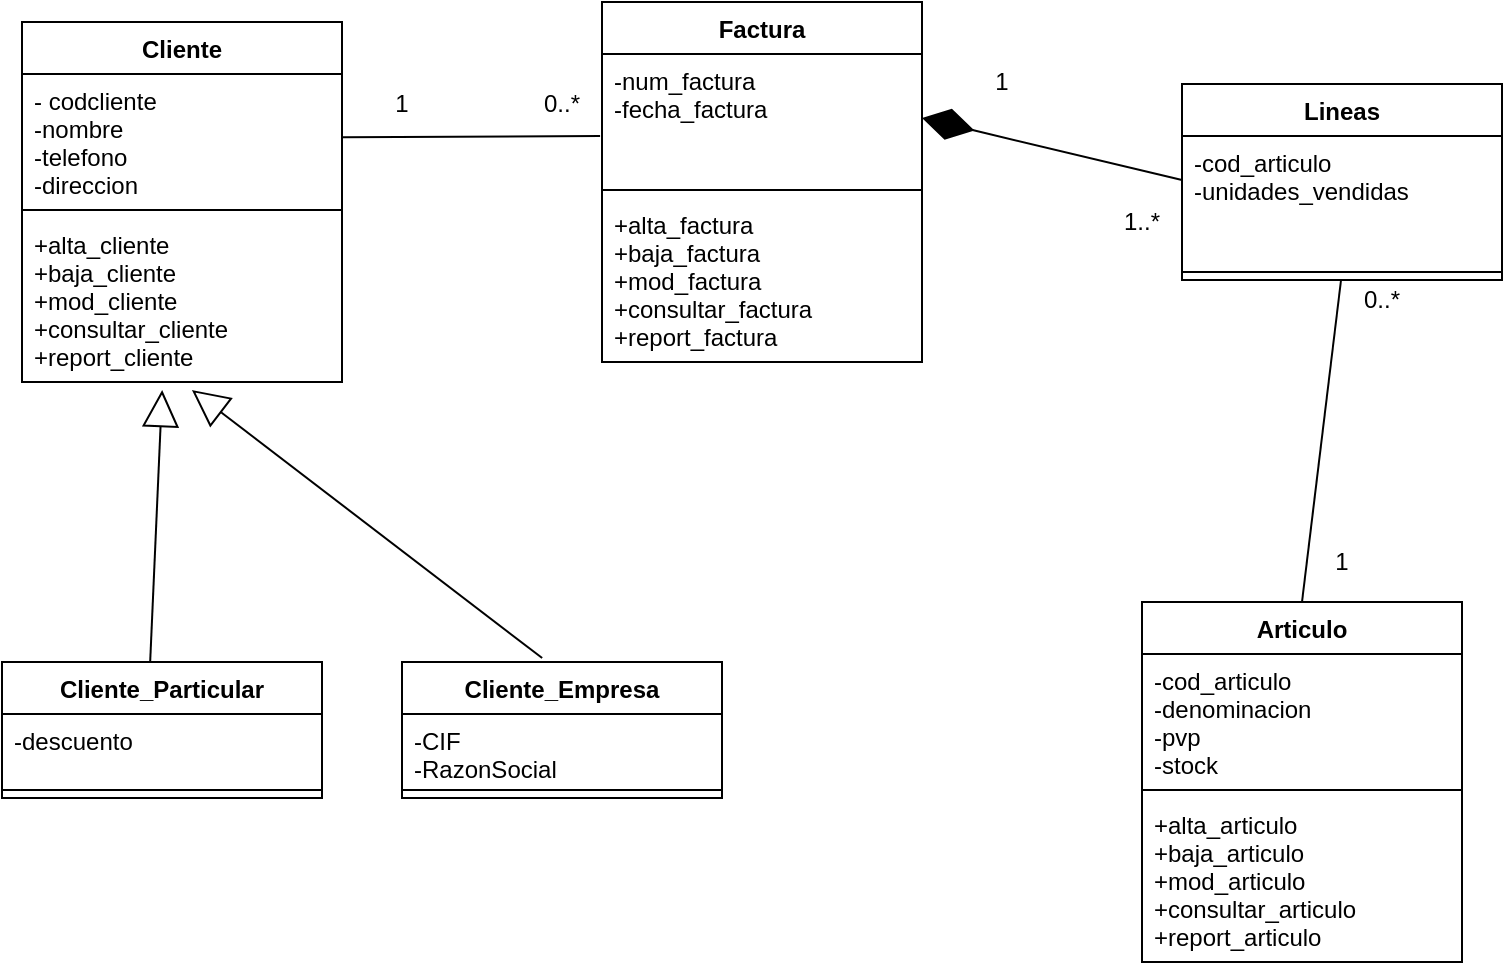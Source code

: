 <mxfile version="14.4.3" type="device"><diagram id="8LgwYmNr-2fveGeZFSl6" name="Página-1"><mxGraphModel dx="1086" dy="806" grid="1" gridSize="10" guides="1" tooltips="1" connect="1" arrows="1" fold="1" page="1" pageScale="1" pageWidth="827" pageHeight="1169" math="0" shadow="0"><root><mxCell id="0"/><mxCell id="1" parent="0"/><mxCell id="lFLMs8SfJ4EPIwoGEKOU-1" value="Cliente" style="swimlane;fontStyle=1;align=center;verticalAlign=top;childLayout=stackLayout;horizontal=1;startSize=26;horizontalStack=0;resizeParent=1;resizeParentMax=0;resizeLast=0;collapsible=1;marginBottom=0;" parent="1" vertex="1"><mxGeometry x="60" y="130" width="160" height="180" as="geometry"/></mxCell><mxCell id="lFLMs8SfJ4EPIwoGEKOU-2" value="- codcliente&#10;-nombre&#10;-telefono&#10;-direccion&#10;" style="text;strokeColor=none;fillColor=none;align=left;verticalAlign=top;spacingLeft=4;spacingRight=4;overflow=hidden;rotatable=0;points=[[0,0.5],[1,0.5]];portConstraint=eastwest;" parent="lFLMs8SfJ4EPIwoGEKOU-1" vertex="1"><mxGeometry y="26" width="160" height="64" as="geometry"/></mxCell><mxCell id="lFLMs8SfJ4EPIwoGEKOU-3" value="" style="line;strokeWidth=1;fillColor=none;align=left;verticalAlign=middle;spacingTop=-1;spacingLeft=3;spacingRight=3;rotatable=0;labelPosition=right;points=[];portConstraint=eastwest;" parent="lFLMs8SfJ4EPIwoGEKOU-1" vertex="1"><mxGeometry y="90" width="160" height="8" as="geometry"/></mxCell><mxCell id="lFLMs8SfJ4EPIwoGEKOU-4" value="+alta_cliente&#10;+baja_cliente&#10;+mod_cliente&#10;+consultar_cliente&#10;+report_cliente" style="text;strokeColor=none;fillColor=none;align=left;verticalAlign=top;spacingLeft=4;spacingRight=4;overflow=hidden;rotatable=0;points=[[0,0.5],[1,0.5]];portConstraint=eastwest;" parent="lFLMs8SfJ4EPIwoGEKOU-1" vertex="1"><mxGeometry y="98" width="160" height="82" as="geometry"/></mxCell><mxCell id="lFLMs8SfJ4EPIwoGEKOU-5" value="Articulo" style="swimlane;fontStyle=1;align=center;verticalAlign=top;childLayout=stackLayout;horizontal=1;startSize=26;horizontalStack=0;resizeParent=1;resizeParentMax=0;resizeLast=0;collapsible=1;marginBottom=0;" parent="1" vertex="1"><mxGeometry x="620" y="420" width="160" height="180" as="geometry"/></mxCell><mxCell id="lFLMs8SfJ4EPIwoGEKOU-6" value="-cod_articulo&#10;-denominacion&#10;-pvp&#10;-stock" style="text;strokeColor=none;fillColor=none;align=left;verticalAlign=top;spacingLeft=4;spacingRight=4;overflow=hidden;rotatable=0;points=[[0,0.5],[1,0.5]];portConstraint=eastwest;" parent="lFLMs8SfJ4EPIwoGEKOU-5" vertex="1"><mxGeometry y="26" width="160" height="64" as="geometry"/></mxCell><mxCell id="lFLMs8SfJ4EPIwoGEKOU-7" value="" style="line;strokeWidth=1;fillColor=none;align=left;verticalAlign=middle;spacingTop=-1;spacingLeft=3;spacingRight=3;rotatable=0;labelPosition=right;points=[];portConstraint=eastwest;" parent="lFLMs8SfJ4EPIwoGEKOU-5" vertex="1"><mxGeometry y="90" width="160" height="8" as="geometry"/></mxCell><mxCell id="lFLMs8SfJ4EPIwoGEKOU-8" value="+alta_articulo&#10;+baja_articulo&#10;+mod_articulo&#10;+consultar_articulo&#10;+report_articulo" style="text;strokeColor=none;fillColor=none;align=left;verticalAlign=top;spacingLeft=4;spacingRight=4;overflow=hidden;rotatable=0;points=[[0,0.5],[1,0.5]];portConstraint=eastwest;" parent="lFLMs8SfJ4EPIwoGEKOU-5" vertex="1"><mxGeometry y="98" width="160" height="82" as="geometry"/></mxCell><mxCell id="lFLMs8SfJ4EPIwoGEKOU-9" value="Factura" style="swimlane;fontStyle=1;align=center;verticalAlign=top;childLayout=stackLayout;horizontal=1;startSize=26;horizontalStack=0;resizeParent=1;resizeParentMax=0;resizeLast=0;collapsible=1;marginBottom=0;" parent="1" vertex="1"><mxGeometry x="350" y="120" width="160" height="180" as="geometry"/></mxCell><mxCell id="lFLMs8SfJ4EPIwoGEKOU-10" value="-num_factura&#10;-fecha_factura" style="text;strokeColor=none;fillColor=none;align=left;verticalAlign=top;spacingLeft=4;spacingRight=4;overflow=hidden;rotatable=0;points=[[0,0.5],[1,0.5]];portConstraint=eastwest;" parent="lFLMs8SfJ4EPIwoGEKOU-9" vertex="1"><mxGeometry y="26" width="160" height="64" as="geometry"/></mxCell><mxCell id="lFLMs8SfJ4EPIwoGEKOU-11" value="" style="line;strokeWidth=1;fillColor=none;align=left;verticalAlign=middle;spacingTop=-1;spacingLeft=3;spacingRight=3;rotatable=0;labelPosition=right;points=[];portConstraint=eastwest;" parent="lFLMs8SfJ4EPIwoGEKOU-9" vertex="1"><mxGeometry y="90" width="160" height="8" as="geometry"/></mxCell><mxCell id="lFLMs8SfJ4EPIwoGEKOU-12" value="+alta_factura&#10;+baja_factura&#10;+mod_factura&#10;+consultar_factura&#10;+report_factura" style="text;strokeColor=none;fillColor=none;align=left;verticalAlign=top;spacingLeft=4;spacingRight=4;overflow=hidden;rotatable=0;points=[[0,0.5],[1,0.5]];portConstraint=eastwest;" parent="lFLMs8SfJ4EPIwoGEKOU-9" vertex="1"><mxGeometry y="98" width="160" height="82" as="geometry"/></mxCell><mxCell id="lFLMs8SfJ4EPIwoGEKOU-13" value="Cliente_Particular" style="swimlane;fontStyle=1;align=center;verticalAlign=top;childLayout=stackLayout;horizontal=1;startSize=26;horizontalStack=0;resizeParent=1;resizeParentMax=0;resizeLast=0;collapsible=1;marginBottom=0;" parent="1" vertex="1"><mxGeometry x="50" y="450" width="160" height="68" as="geometry"/></mxCell><mxCell id="lFLMs8SfJ4EPIwoGEKOU-14" value="-descuento" style="text;strokeColor=none;fillColor=none;align=left;verticalAlign=top;spacingLeft=4;spacingRight=4;overflow=hidden;rotatable=0;points=[[0,0.5],[1,0.5]];portConstraint=eastwest;" parent="lFLMs8SfJ4EPIwoGEKOU-13" vertex="1"><mxGeometry y="26" width="160" height="34" as="geometry"/></mxCell><mxCell id="lFLMs8SfJ4EPIwoGEKOU-15" value="" style="line;strokeWidth=1;fillColor=none;align=left;verticalAlign=middle;spacingTop=-1;spacingLeft=3;spacingRight=3;rotatable=0;labelPosition=right;points=[];portConstraint=eastwest;" parent="lFLMs8SfJ4EPIwoGEKOU-13" vertex="1"><mxGeometry y="60" width="160" height="8" as="geometry"/></mxCell><mxCell id="lFLMs8SfJ4EPIwoGEKOU-19" value="Lineas" style="swimlane;fontStyle=1;align=center;verticalAlign=top;childLayout=stackLayout;horizontal=1;startSize=26;horizontalStack=0;resizeParent=1;resizeParentMax=0;resizeLast=0;collapsible=1;marginBottom=0;" parent="1" vertex="1"><mxGeometry x="640" y="161" width="160" height="98" as="geometry"/></mxCell><mxCell id="lFLMs8SfJ4EPIwoGEKOU-20" value="-cod_articulo&#10;-unidades_vendidas" style="text;strokeColor=none;fillColor=none;align=left;verticalAlign=top;spacingLeft=4;spacingRight=4;overflow=hidden;rotatable=0;points=[[0,0.5],[1,0.5]];portConstraint=eastwest;" parent="lFLMs8SfJ4EPIwoGEKOU-19" vertex="1"><mxGeometry y="26" width="160" height="64" as="geometry"/></mxCell><mxCell id="lFLMs8SfJ4EPIwoGEKOU-21" value="" style="line;strokeWidth=1;fillColor=none;align=left;verticalAlign=middle;spacingTop=-1;spacingLeft=3;spacingRight=3;rotatable=0;labelPosition=right;points=[];portConstraint=eastwest;" parent="lFLMs8SfJ4EPIwoGEKOU-19" vertex="1"><mxGeometry y="90" width="160" height="8" as="geometry"/></mxCell><mxCell id="lFLMs8SfJ4EPIwoGEKOU-26" value="" style="endArrow=diamondThin;endFill=1;endSize=24;html=1;exitX=0;exitY=0.344;exitDx=0;exitDy=0;exitPerimeter=0;entryX=1;entryY=0.5;entryDx=0;entryDy=0;" parent="1" source="lFLMs8SfJ4EPIwoGEKOU-20" target="lFLMs8SfJ4EPIwoGEKOU-10" edge="1"><mxGeometry width="160" relative="1" as="geometry"><mxPoint x="510" y="310" as="sourcePoint"/><mxPoint x="550" y="140" as="targetPoint"/></mxGeometry></mxCell><mxCell id="lFLMs8SfJ4EPIwoGEKOU-32" value="" style="endArrow=none;html=1;exitX=0.5;exitY=0;exitDx=0;exitDy=0;" parent="1" source="lFLMs8SfJ4EPIwoGEKOU-5" target="lFLMs8SfJ4EPIwoGEKOU-21" edge="1"><mxGeometry width="50" height="50" relative="1" as="geometry"><mxPoint x="680" y="380" as="sourcePoint"/><mxPoint x="725" y="300" as="targetPoint"/></mxGeometry></mxCell><mxCell id="lFLMs8SfJ4EPIwoGEKOU-33" value="" style="endArrow=none;html=1;entryX=-0.006;entryY=0.641;entryDx=0;entryDy=0;entryPerimeter=0;" parent="1" source="lFLMs8SfJ4EPIwoGEKOU-2" target="lFLMs8SfJ4EPIwoGEKOU-10" edge="1"><mxGeometry width="50" height="50" relative="1" as="geometry"><mxPoint x="260" y="200" as="sourcePoint"/><mxPoint x="350" y="200" as="targetPoint"/></mxGeometry></mxCell><mxCell id="lFLMs8SfJ4EPIwoGEKOU-34" value="1" style="text;html=1;strokeColor=none;fillColor=none;align=center;verticalAlign=middle;whiteSpace=wrap;rounded=0;" parent="1" vertex="1"><mxGeometry x="230" y="161" width="40" height="20" as="geometry"/></mxCell><mxCell id="lFLMs8SfJ4EPIwoGEKOU-35" value="0..*" style="text;html=1;strokeColor=none;fillColor=none;align=center;verticalAlign=middle;whiteSpace=wrap;rounded=0;" parent="1" vertex="1"><mxGeometry x="310" y="161" width="40" height="20" as="geometry"/></mxCell><mxCell id="lFLMs8SfJ4EPIwoGEKOU-36" value="1" style="text;html=1;strokeColor=none;fillColor=none;align=center;verticalAlign=middle;whiteSpace=wrap;rounded=0;" parent="1" vertex="1"><mxGeometry x="530" y="150" width="40" height="20" as="geometry"/></mxCell><mxCell id="lFLMs8SfJ4EPIwoGEKOU-37" value="1..*" style="text;html=1;strokeColor=none;fillColor=none;align=center;verticalAlign=middle;whiteSpace=wrap;rounded=0;" parent="1" vertex="1"><mxGeometry x="600" y="220" width="40" height="20" as="geometry"/></mxCell><mxCell id="lFLMs8SfJ4EPIwoGEKOU-38" value="0..*" style="text;html=1;strokeColor=none;fillColor=none;align=center;verticalAlign=middle;whiteSpace=wrap;rounded=0;" parent="1" vertex="1"><mxGeometry x="720" y="259" width="40" height="20" as="geometry"/></mxCell><mxCell id="lFLMs8SfJ4EPIwoGEKOU-39" value="1" style="text;html=1;strokeColor=none;fillColor=none;align=center;verticalAlign=middle;whiteSpace=wrap;rounded=0;" parent="1" vertex="1"><mxGeometry x="700" y="390" width="40" height="20" as="geometry"/></mxCell><mxCell id="lFLMs8SfJ4EPIwoGEKOU-40" value="Cliente_Empresa" style="swimlane;fontStyle=1;align=center;verticalAlign=top;childLayout=stackLayout;horizontal=1;startSize=26;horizontalStack=0;resizeParent=1;resizeParentMax=0;resizeLast=0;collapsible=1;marginBottom=0;" parent="1" vertex="1"><mxGeometry x="250" y="450" width="160" height="68" as="geometry"/></mxCell><mxCell id="lFLMs8SfJ4EPIwoGEKOU-41" value="-CIF&#10;-RazonSocial" style="text;strokeColor=none;fillColor=none;align=left;verticalAlign=top;spacingLeft=4;spacingRight=4;overflow=hidden;rotatable=0;points=[[0,0.5],[1,0.5]];portConstraint=eastwest;" parent="lFLMs8SfJ4EPIwoGEKOU-40" vertex="1"><mxGeometry y="26" width="160" height="34" as="geometry"/></mxCell><mxCell id="lFLMs8SfJ4EPIwoGEKOU-42" value="" style="line;strokeWidth=1;fillColor=none;align=left;verticalAlign=middle;spacingTop=-1;spacingLeft=3;spacingRight=3;rotatable=0;labelPosition=right;points=[];portConstraint=eastwest;" parent="lFLMs8SfJ4EPIwoGEKOU-40" vertex="1"><mxGeometry y="60" width="160" height="8" as="geometry"/></mxCell><mxCell id="lFLMs8SfJ4EPIwoGEKOU-43" value="" style="endArrow=block;endSize=16;endFill=0;html=1;entryX=0.531;entryY=1.049;entryDx=0;entryDy=0;entryPerimeter=0;exitX=0.438;exitY=-0.029;exitDx=0;exitDy=0;exitPerimeter=0;" parent="1" source="lFLMs8SfJ4EPIwoGEKOU-40" target="lFLMs8SfJ4EPIwoGEKOU-4" edge="1"><mxGeometry x="0.041" y="15" width="160" relative="1" as="geometry"><mxPoint x="330" y="420" as="sourcePoint"/><mxPoint x="490" y="420" as="targetPoint"/><mxPoint as="offset"/></mxGeometry></mxCell><mxCell id="lFLMs8SfJ4EPIwoGEKOU-44" value="" style="endArrow=block;endSize=16;endFill=0;html=1;entryX=0.438;entryY=1.049;entryDx=0;entryDy=0;entryPerimeter=0;exitX=0.463;exitY=0;exitDx=0;exitDy=0;exitPerimeter=0;" parent="1" source="lFLMs8SfJ4EPIwoGEKOU-13" target="lFLMs8SfJ4EPIwoGEKOU-4" edge="1"><mxGeometry width="160" relative="1" as="geometry"><mxPoint x="330.08" y="458.028" as="sourcePoint"/><mxPoint x="181.04" y="321.968" as="targetPoint"/></mxGeometry></mxCell></root></mxGraphModel></diagram></mxfile>